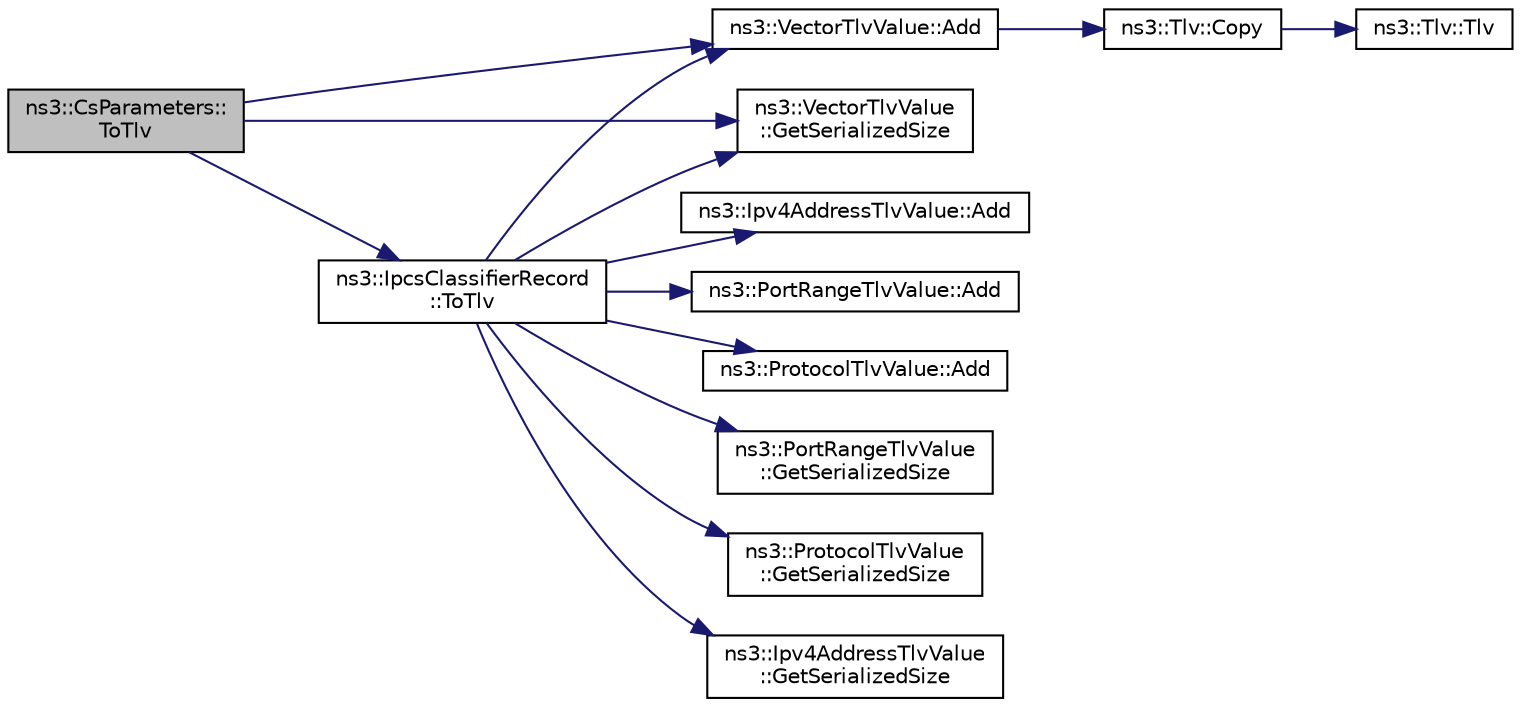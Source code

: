 digraph "ns3::CsParameters::ToTlv"
{
 // LATEX_PDF_SIZE
  edge [fontname="Helvetica",fontsize="10",labelfontname="Helvetica",labelfontsize="10"];
  node [fontname="Helvetica",fontsize="10",shape=record];
  rankdir="LR";
  Node1 [label="ns3::CsParameters::\lToTlv",height=0.2,width=0.4,color="black", fillcolor="grey75", style="filled", fontcolor="black",tooltip="creates a tlv from the classifier record"];
  Node1 -> Node2 [color="midnightblue",fontsize="10",style="solid",fontname="Helvetica"];
  Node2 [label="ns3::VectorTlvValue::Add",height=0.2,width=0.4,color="black", fillcolor="white", style="filled",URL="$classns3_1_1_vector_tlv_value.html#a9a422b96698c94e7bb4705026e236f35",tooltip="Add a TLV."];
  Node2 -> Node3 [color="midnightblue",fontsize="10",style="solid",fontname="Helvetica"];
  Node3 [label="ns3::Tlv::Copy",height=0.2,width=0.4,color="black", fillcolor="white", style="filled",URL="$classns3_1_1_tlv.html#a6262c16e4a041376d0a528bf37d03315",tooltip="Copy TLV."];
  Node3 -> Node4 [color="midnightblue",fontsize="10",style="solid",fontname="Helvetica"];
  Node4 [label="ns3::Tlv::Tlv",height=0.2,width=0.4,color="black", fillcolor="white", style="filled",URL="$classns3_1_1_tlv.html#afcb108dfdebaf93fe0ab840f6cc34672",tooltip=" "];
  Node1 -> Node5 [color="midnightblue",fontsize="10",style="solid",fontname="Helvetica"];
  Node5 [label="ns3::VectorTlvValue\l::GetSerializedSize",height=0.2,width=0.4,color="black", fillcolor="white", style="filled",URL="$classns3_1_1_vector_tlv_value.html#ae2d0d01923bcb91871ecab2e764230db",tooltip="Get serialized size in bytes."];
  Node1 -> Node6 [color="midnightblue",fontsize="10",style="solid",fontname="Helvetica"];
  Node6 [label="ns3::IpcsClassifierRecord\l::ToTlv",height=0.2,width=0.4,color="black", fillcolor="white", style="filled",URL="$classns3_1_1_ipcs_classifier_record.html#a5d962ebfd92095139b335b17b9161985",tooltip="Creates a TLV from this classifier."];
  Node6 -> Node2 [color="midnightblue",fontsize="10",style="solid",fontname="Helvetica"];
  Node6 -> Node7 [color="midnightblue",fontsize="10",style="solid",fontname="Helvetica"];
  Node7 [label="ns3::Ipv4AddressTlvValue::Add",height=0.2,width=0.4,color="black", fillcolor="white", style="filled",URL="$classns3_1_1_ipv4_address_tlv_value.html#a9943692fbefad5d0419e0820681bba46",tooltip="Add IPv4 address and mask."];
  Node6 -> Node8 [color="midnightblue",fontsize="10",style="solid",fontname="Helvetica"];
  Node8 [label="ns3::PortRangeTlvValue::Add",height=0.2,width=0.4,color="black", fillcolor="white", style="filled",URL="$classns3_1_1_port_range_tlv_value.html#ac78b2513ddfc9a1fbdf62d9e836b68a5",tooltip="Add a range."];
  Node6 -> Node9 [color="midnightblue",fontsize="10",style="solid",fontname="Helvetica"];
  Node9 [label="ns3::ProtocolTlvValue::Add",height=0.2,width=0.4,color="black", fillcolor="white", style="filled",URL="$classns3_1_1_protocol_tlv_value.html#a1c3ce061a89e07367671f56abd6d457e",tooltip="Add protocol number."];
  Node6 -> Node5 [color="midnightblue",fontsize="10",style="solid",fontname="Helvetica"];
  Node6 -> Node10 [color="midnightblue",fontsize="10",style="solid",fontname="Helvetica"];
  Node10 [label="ns3::PortRangeTlvValue\l::GetSerializedSize",height=0.2,width=0.4,color="black", fillcolor="white", style="filled",URL="$classns3_1_1_port_range_tlv_value.html#a31127e36f00dc5ede5b259b266ae31e9",tooltip="Get serialized size in bytes."];
  Node6 -> Node11 [color="midnightblue",fontsize="10",style="solid",fontname="Helvetica"];
  Node11 [label="ns3::ProtocolTlvValue\l::GetSerializedSize",height=0.2,width=0.4,color="black", fillcolor="white", style="filled",URL="$classns3_1_1_protocol_tlv_value.html#a7a1706beb9c53d84391af4ff6325b334",tooltip="Get serialized size in bytes."];
  Node6 -> Node12 [color="midnightblue",fontsize="10",style="solid",fontname="Helvetica"];
  Node12 [label="ns3::Ipv4AddressTlvValue\l::GetSerializedSize",height=0.2,width=0.4,color="black", fillcolor="white", style="filled",URL="$classns3_1_1_ipv4_address_tlv_value.html#a36c2901905f108fd064523ec8ec3adc5",tooltip="Get serialized size in bytes."];
}
